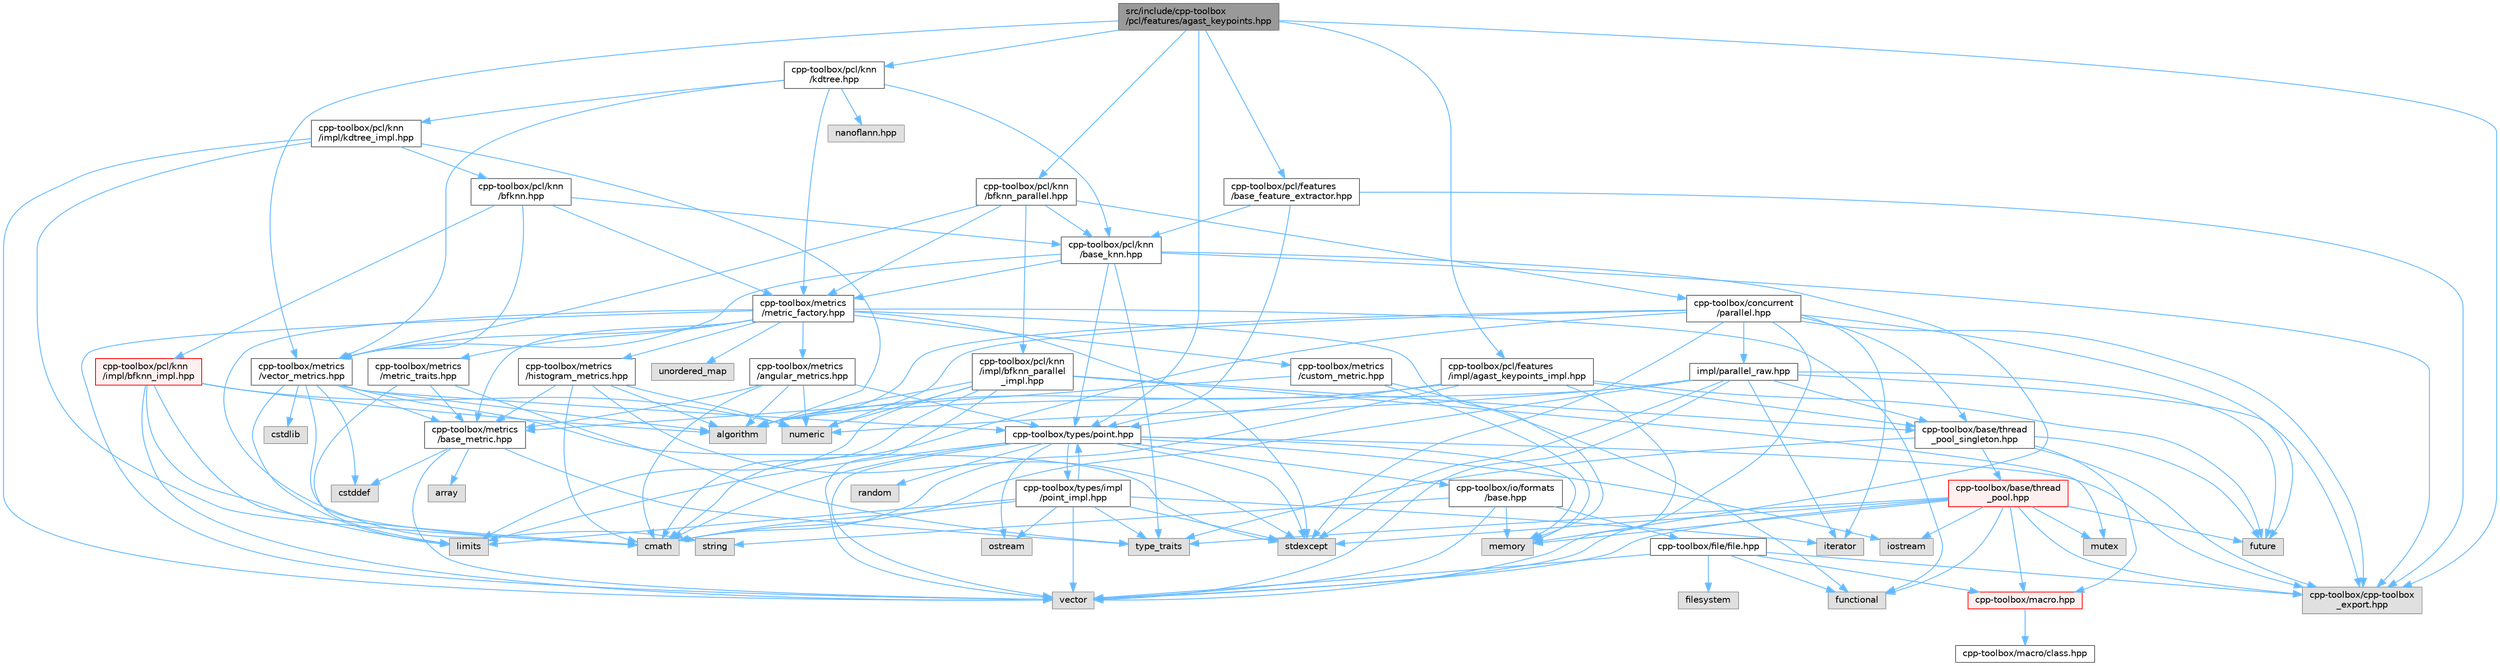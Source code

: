 digraph "src/include/cpp-toolbox/pcl/features/agast_keypoints.hpp"
{
 // LATEX_PDF_SIZE
  bgcolor="transparent";
  edge [fontname=Helvetica,fontsize=10,labelfontname=Helvetica,labelfontsize=10];
  node [fontname=Helvetica,fontsize=10,shape=box,height=0.2,width=0.4];
  Node1 [id="Node000001",label="src/include/cpp-toolbox\l/pcl/features/agast_keypoints.hpp",height=0.2,width=0.4,color="gray40", fillcolor="grey60", style="filled", fontcolor="black",tooltip=" "];
  Node1 -> Node2 [id="edge1_Node000001_Node000002",color="steelblue1",style="solid",tooltip=" "];
  Node2 [id="Node000002",label="cpp-toolbox/cpp-toolbox\l_export.hpp",height=0.2,width=0.4,color="grey60", fillcolor="#E0E0E0", style="filled",tooltip=" "];
  Node1 -> Node3 [id="edge2_Node000001_Node000003",color="steelblue1",style="solid",tooltip=" "];
  Node3 [id="Node000003",label="cpp-toolbox/pcl/features\l/base_feature_extractor.hpp",height=0.2,width=0.4,color="grey40", fillcolor="white", style="filled",URL="$base__feature__extractor_8hpp.html",tooltip=" "];
  Node3 -> Node2 [id="edge3_Node000003_Node000002",color="steelblue1",style="solid",tooltip=" "];
  Node3 -> Node4 [id="edge4_Node000003_Node000004",color="steelblue1",style="solid",tooltip=" "];
  Node4 [id="Node000004",label="cpp-toolbox/pcl/knn\l/base_knn.hpp",height=0.2,width=0.4,color="grey40", fillcolor="white", style="filled",URL="$base__knn_8hpp.html",tooltip=" "];
  Node4 -> Node5 [id="edge5_Node000004_Node000005",color="steelblue1",style="solid",tooltip=" "];
  Node5 [id="Node000005",label="memory",height=0.2,width=0.4,color="grey60", fillcolor="#E0E0E0", style="filled",tooltip=" "];
  Node4 -> Node6 [id="edge6_Node000004_Node000006",color="steelblue1",style="solid",tooltip=" "];
  Node6 [id="Node000006",label="type_traits",height=0.2,width=0.4,color="grey60", fillcolor="#E0E0E0", style="filled",tooltip=" "];
  Node4 -> Node2 [id="edge7_Node000004_Node000002",color="steelblue1",style="solid",tooltip=" "];
  Node4 -> Node7 [id="edge8_Node000004_Node000007",color="steelblue1",style="solid",tooltip=" "];
  Node7 [id="Node000007",label="cpp-toolbox/types/point.hpp",height=0.2,width=0.4,color="grey40", fillcolor="white", style="filled",URL="$point_8hpp.html",tooltip=" "];
  Node7 -> Node8 [id="edge9_Node000007_Node000008",color="steelblue1",style="solid",tooltip=" "];
  Node8 [id="Node000008",label="cmath",height=0.2,width=0.4,color="grey60", fillcolor="#E0E0E0", style="filled",tooltip=" "];
  Node7 -> Node9 [id="edge10_Node000007_Node000009",color="steelblue1",style="solid",tooltip=" "];
  Node9 [id="Node000009",label="iostream",height=0.2,width=0.4,color="grey60", fillcolor="#E0E0E0", style="filled",tooltip=" "];
  Node7 -> Node10 [id="edge11_Node000007_Node000010",color="steelblue1",style="solid",tooltip=" "];
  Node10 [id="Node000010",label="limits",height=0.2,width=0.4,color="grey60", fillcolor="#E0E0E0", style="filled",tooltip=" "];
  Node7 -> Node5 [id="edge12_Node000007_Node000005",color="steelblue1",style="solid",tooltip=" "];
  Node7 -> Node11 [id="edge13_Node000007_Node000011",color="steelblue1",style="solid",tooltip=" "];
  Node11 [id="Node000011",label="ostream",height=0.2,width=0.4,color="grey60", fillcolor="#E0E0E0", style="filled",tooltip=" "];
  Node7 -> Node12 [id="edge14_Node000007_Node000012",color="steelblue1",style="solid",tooltip=" "];
  Node12 [id="Node000012",label="random",height=0.2,width=0.4,color="grey60", fillcolor="#E0E0E0", style="filled",tooltip=" "];
  Node7 -> Node13 [id="edge15_Node000007_Node000013",color="steelblue1",style="solid",tooltip=" "];
  Node13 [id="Node000013",label="stdexcept",height=0.2,width=0.4,color="grey60", fillcolor="#E0E0E0", style="filled",tooltip=" "];
  Node7 -> Node14 [id="edge16_Node000007_Node000014",color="steelblue1",style="solid",tooltip=" "];
  Node14 [id="Node000014",label="vector",height=0.2,width=0.4,color="grey60", fillcolor="#E0E0E0", style="filled",tooltip=" "];
  Node7 -> Node2 [id="edge17_Node000007_Node000002",color="steelblue1",style="solid",tooltip=" "];
  Node7 -> Node15 [id="edge18_Node000007_Node000015",color="steelblue1",style="solid",tooltip=" "];
  Node15 [id="Node000015",label="cpp-toolbox/io/formats\l/base.hpp",height=0.2,width=0.4,color="grey40", fillcolor="white", style="filled",URL="$io_2formats_2base_8hpp.html",tooltip=" "];
  Node15 -> Node5 [id="edge19_Node000015_Node000005",color="steelblue1",style="solid",tooltip=" "];
  Node15 -> Node16 [id="edge20_Node000015_Node000016",color="steelblue1",style="solid",tooltip=" "];
  Node16 [id="Node000016",label="string",height=0.2,width=0.4,color="grey60", fillcolor="#E0E0E0", style="filled",tooltip=" "];
  Node15 -> Node14 [id="edge21_Node000015_Node000014",color="steelblue1",style="solid",tooltip=" "];
  Node15 -> Node17 [id="edge22_Node000015_Node000017",color="steelblue1",style="solid",tooltip=" "];
  Node17 [id="Node000017",label="cpp-toolbox/file/file.hpp",height=0.2,width=0.4,color="grey40", fillcolor="white", style="filled",URL="$file_8hpp.html",tooltip=" "];
  Node17 -> Node18 [id="edge23_Node000017_Node000018",color="steelblue1",style="solid",tooltip=" "];
  Node18 [id="Node000018",label="filesystem",height=0.2,width=0.4,color="grey60", fillcolor="#E0E0E0", style="filled",tooltip=" "];
  Node17 -> Node19 [id="edge24_Node000017_Node000019",color="steelblue1",style="solid",tooltip=" "];
  Node19 [id="Node000019",label="functional",height=0.2,width=0.4,color="grey60", fillcolor="#E0E0E0", style="filled",tooltip=" "];
  Node17 -> Node14 [id="edge25_Node000017_Node000014",color="steelblue1",style="solid",tooltip=" "];
  Node17 -> Node2 [id="edge26_Node000017_Node000002",color="steelblue1",style="solid",tooltip=" "];
  Node17 -> Node20 [id="edge27_Node000017_Node000020",color="steelblue1",style="solid",tooltip=" "];
  Node20 [id="Node000020",label="cpp-toolbox/macro.hpp",height=0.2,width=0.4,color="red", fillcolor="#FFF0F0", style="filled",URL="$macro_8hpp.html",tooltip="通用的编译器、平台、架构检测和实用宏定义 / Common macros for compiler, platform, architecture detection and utility macro..."];
  Node20 -> Node21 [id="edge28_Node000020_Node000021",color="steelblue1",style="solid",tooltip=" "];
  Node21 [id="Node000021",label="cpp-toolbox/macro/class.hpp",height=0.2,width=0.4,color="grey40", fillcolor="white", style="filled",URL="$class_8hpp.html",tooltip=" "];
  Node7 -> Node25 [id="edge29_Node000007_Node000025",color="steelblue1",style="solid",tooltip=" "];
  Node25 [id="Node000025",label="cpp-toolbox/types/impl\l/point_impl.hpp",height=0.2,width=0.4,color="grey40", fillcolor="white", style="filled",URL="$point__impl_8hpp.html",tooltip=" "];
  Node25 -> Node8 [id="edge30_Node000025_Node000008",color="steelblue1",style="solid",tooltip=" "];
  Node25 -> Node26 [id="edge31_Node000025_Node000026",color="steelblue1",style="solid",tooltip=" "];
  Node26 [id="Node000026",label="iterator",height=0.2,width=0.4,color="grey60", fillcolor="#E0E0E0", style="filled",tooltip=" "];
  Node25 -> Node10 [id="edge32_Node000025_Node000010",color="steelblue1",style="solid",tooltip=" "];
  Node25 -> Node11 [id="edge33_Node000025_Node000011",color="steelblue1",style="solid",tooltip=" "];
  Node25 -> Node13 [id="edge34_Node000025_Node000013",color="steelblue1",style="solid",tooltip=" "];
  Node25 -> Node6 [id="edge35_Node000025_Node000006",color="steelblue1",style="solid",tooltip=" "];
  Node25 -> Node14 [id="edge36_Node000025_Node000014",color="steelblue1",style="solid",tooltip=" "];
  Node25 -> Node7 [id="edge37_Node000025_Node000007",color="steelblue1",style="solid",tooltip=" "];
  Node4 -> Node27 [id="edge38_Node000004_Node000027",color="steelblue1",style="solid",tooltip=" "];
  Node27 [id="Node000027",label="cpp-toolbox/metrics\l/vector_metrics.hpp",height=0.2,width=0.4,color="grey40", fillcolor="white", style="filled",URL="$vector__metrics_8hpp.html",tooltip=" "];
  Node27 -> Node28 [id="edge39_Node000027_Node000028",color="steelblue1",style="solid",tooltip=" "];
  Node28 [id="Node000028",label="algorithm",height=0.2,width=0.4,color="grey60", fillcolor="#E0E0E0", style="filled",tooltip=" "];
  Node27 -> Node8 [id="edge40_Node000027_Node000008",color="steelblue1",style="solid",tooltip=" "];
  Node27 -> Node29 [id="edge41_Node000027_Node000029",color="steelblue1",style="solid",tooltip=" "];
  Node29 [id="Node000029",label="cstddef",height=0.2,width=0.4,color="grey60", fillcolor="#E0E0E0", style="filled",tooltip=" "];
  Node27 -> Node30 [id="edge42_Node000027_Node000030",color="steelblue1",style="solid",tooltip=" "];
  Node30 [id="Node000030",label="cstdlib",height=0.2,width=0.4,color="grey60", fillcolor="#E0E0E0", style="filled",tooltip=" "];
  Node27 -> Node10 [id="edge43_Node000027_Node000010",color="steelblue1",style="solid",tooltip=" "];
  Node27 -> Node13 [id="edge44_Node000027_Node000013",color="steelblue1",style="solid",tooltip=" "];
  Node27 -> Node31 [id="edge45_Node000027_Node000031",color="steelblue1",style="solid",tooltip=" "];
  Node31 [id="Node000031",label="cpp-toolbox/metrics\l/base_metric.hpp",height=0.2,width=0.4,color="grey40", fillcolor="white", style="filled",URL="$base__metric_8hpp.html",tooltip=" "];
  Node31 -> Node29 [id="edge46_Node000031_Node000029",color="steelblue1",style="solid",tooltip=" "];
  Node31 -> Node14 [id="edge47_Node000031_Node000014",color="steelblue1",style="solid",tooltip=" "];
  Node31 -> Node32 [id="edge48_Node000031_Node000032",color="steelblue1",style="solid",tooltip=" "];
  Node32 [id="Node000032",label="array",height=0.2,width=0.4,color="grey60", fillcolor="#E0E0E0", style="filled",tooltip=" "];
  Node31 -> Node6 [id="edge49_Node000031_Node000006",color="steelblue1",style="solid",tooltip=" "];
  Node27 -> Node7 [id="edge50_Node000027_Node000007",color="steelblue1",style="solid",tooltip=" "];
  Node4 -> Node33 [id="edge51_Node000004_Node000033",color="steelblue1",style="solid",tooltip=" "];
  Node33 [id="Node000033",label="cpp-toolbox/metrics\l/metric_factory.hpp",height=0.2,width=0.4,color="grey40", fillcolor="white", style="filled",URL="$metric__factory_8hpp.html",tooltip=" "];
  Node33 -> Node5 [id="edge52_Node000033_Node000005",color="steelblue1",style="solid",tooltip=" "];
  Node33 -> Node16 [id="edge53_Node000033_Node000016",color="steelblue1",style="solid",tooltip=" "];
  Node33 -> Node34 [id="edge54_Node000033_Node000034",color="steelblue1",style="solid",tooltip=" "];
  Node34 [id="Node000034",label="unordered_map",height=0.2,width=0.4,color="grey60", fillcolor="#E0E0E0", style="filled",tooltip=" "];
  Node33 -> Node19 [id="edge55_Node000033_Node000019",color="steelblue1",style="solid",tooltip=" "];
  Node33 -> Node13 [id="edge56_Node000033_Node000013",color="steelblue1",style="solid",tooltip=" "];
  Node33 -> Node14 [id="edge57_Node000033_Node000014",color="steelblue1",style="solid",tooltip=" "];
  Node33 -> Node31 [id="edge58_Node000033_Node000031",color="steelblue1",style="solid",tooltip=" "];
  Node33 -> Node35 [id="edge59_Node000033_Node000035",color="steelblue1",style="solid",tooltip=" "];
  Node35 [id="Node000035",label="cpp-toolbox/metrics\l/metric_traits.hpp",height=0.2,width=0.4,color="grey40", fillcolor="white", style="filled",URL="$metric__traits_8hpp.html",tooltip=" "];
  Node35 -> Node6 [id="edge60_Node000035_Node000006",color="steelblue1",style="solid",tooltip=" "];
  Node35 -> Node10 [id="edge61_Node000035_Node000010",color="steelblue1",style="solid",tooltip=" "];
  Node35 -> Node31 [id="edge62_Node000035_Node000031",color="steelblue1",style="solid",tooltip=" "];
  Node33 -> Node27 [id="edge63_Node000033_Node000027",color="steelblue1",style="solid",tooltip=" "];
  Node33 -> Node36 [id="edge64_Node000033_Node000036",color="steelblue1",style="solid",tooltip=" "];
  Node36 [id="Node000036",label="cpp-toolbox/metrics\l/histogram_metrics.hpp",height=0.2,width=0.4,color="grey40", fillcolor="white", style="filled",URL="$histogram__metrics_8hpp.html",tooltip=" "];
  Node36 -> Node28 [id="edge65_Node000036_Node000028",color="steelblue1",style="solid",tooltip=" "];
  Node36 -> Node8 [id="edge66_Node000036_Node000008",color="steelblue1",style="solid",tooltip=" "];
  Node36 -> Node37 [id="edge67_Node000036_Node000037",color="steelblue1",style="solid",tooltip=" "];
  Node37 [id="Node000037",label="numeric",height=0.2,width=0.4,color="grey60", fillcolor="#E0E0E0", style="filled",tooltip=" "];
  Node36 -> Node13 [id="edge68_Node000036_Node000013",color="steelblue1",style="solid",tooltip=" "];
  Node36 -> Node31 [id="edge69_Node000036_Node000031",color="steelblue1",style="solid",tooltip=" "];
  Node33 -> Node38 [id="edge70_Node000033_Node000038",color="steelblue1",style="solid",tooltip=" "];
  Node38 [id="Node000038",label="cpp-toolbox/metrics\l/angular_metrics.hpp",height=0.2,width=0.4,color="grey40", fillcolor="white", style="filled",URL="$angular__metrics_8hpp.html",tooltip=" "];
  Node38 -> Node28 [id="edge71_Node000038_Node000028",color="steelblue1",style="solid",tooltip=" "];
  Node38 -> Node8 [id="edge72_Node000038_Node000008",color="steelblue1",style="solid",tooltip=" "];
  Node38 -> Node37 [id="edge73_Node000038_Node000037",color="steelblue1",style="solid",tooltip=" "];
  Node38 -> Node31 [id="edge74_Node000038_Node000031",color="steelblue1",style="solid",tooltip=" "];
  Node38 -> Node7 [id="edge75_Node000038_Node000007",color="steelblue1",style="solid",tooltip=" "];
  Node33 -> Node39 [id="edge76_Node000033_Node000039",color="steelblue1",style="solid",tooltip=" "];
  Node39 [id="Node000039",label="cpp-toolbox/metrics\l/custom_metric.hpp",height=0.2,width=0.4,color="grey40", fillcolor="white", style="filled",URL="$custom__metric_8hpp.html",tooltip=" "];
  Node39 -> Node19 [id="edge77_Node000039_Node000019",color="steelblue1",style="solid",tooltip=" "];
  Node39 -> Node5 [id="edge78_Node000039_Node000005",color="steelblue1",style="solid",tooltip=" "];
  Node39 -> Node31 [id="edge79_Node000039_Node000031",color="steelblue1",style="solid",tooltip=" "];
  Node3 -> Node7 [id="edge80_Node000003_Node000007",color="steelblue1",style="solid",tooltip=" "];
  Node1 -> Node40 [id="edge81_Node000001_Node000040",color="steelblue1",style="solid",tooltip=" "];
  Node40 [id="Node000040",label="cpp-toolbox/pcl/knn\l/kdtree.hpp",height=0.2,width=0.4,color="grey40", fillcolor="white", style="filled",URL="$kdtree_8hpp.html",tooltip=" "];
  Node40 -> Node4 [id="edge82_Node000040_Node000004",color="steelblue1",style="solid",tooltip=" "];
  Node40 -> Node33 [id="edge83_Node000040_Node000033",color="steelblue1",style="solid",tooltip=" "];
  Node40 -> Node27 [id="edge84_Node000040_Node000027",color="steelblue1",style="solid",tooltip=" "];
  Node40 -> Node41 [id="edge85_Node000040_Node000041",color="steelblue1",style="solid",tooltip=" "];
  Node41 [id="Node000041",label="nanoflann.hpp",height=0.2,width=0.4,color="grey60", fillcolor="#E0E0E0", style="filled",tooltip=" "];
  Node40 -> Node42 [id="edge86_Node000040_Node000042",color="steelblue1",style="solid",tooltip=" "];
  Node42 [id="Node000042",label="cpp-toolbox/pcl/knn\l/impl/kdtree_impl.hpp",height=0.2,width=0.4,color="grey40", fillcolor="white", style="filled",URL="$kdtree__impl_8hpp.html",tooltip=" "];
  Node42 -> Node28 [id="edge87_Node000042_Node000028",color="steelblue1",style="solid",tooltip=" "];
  Node42 -> Node8 [id="edge88_Node000042_Node000008",color="steelblue1",style="solid",tooltip=" "];
  Node42 -> Node14 [id="edge89_Node000042_Node000014",color="steelblue1",style="solid",tooltip=" "];
  Node42 -> Node43 [id="edge90_Node000042_Node000043",color="steelblue1",style="solid",tooltip=" "];
  Node43 [id="Node000043",label="cpp-toolbox/pcl/knn\l/bfknn.hpp",height=0.2,width=0.4,color="grey40", fillcolor="white", style="filled",URL="$bfknn_8hpp.html",tooltip=" "];
  Node43 -> Node4 [id="edge91_Node000043_Node000004",color="steelblue1",style="solid",tooltip=" "];
  Node43 -> Node33 [id="edge92_Node000043_Node000033",color="steelblue1",style="solid",tooltip=" "];
  Node43 -> Node27 [id="edge93_Node000043_Node000027",color="steelblue1",style="solid",tooltip=" "];
  Node43 -> Node44 [id="edge94_Node000043_Node000044",color="steelblue1",style="solid",tooltip=" "];
  Node44 [id="Node000044",label="cpp-toolbox/pcl/knn\l/impl/bfknn_impl.hpp",height=0.2,width=0.4,color="red", fillcolor="#FFF0F0", style="filled",URL="$bfknn__impl_8hpp.html",tooltip=" "];
  Node44 -> Node28 [id="edge95_Node000044_Node000028",color="steelblue1",style="solid",tooltip=" "];
  Node44 -> Node8 [id="edge96_Node000044_Node000008",color="steelblue1",style="solid",tooltip=" "];
  Node44 -> Node10 [id="edge97_Node000044_Node000010",color="steelblue1",style="solid",tooltip=" "];
  Node44 -> Node37 [id="edge98_Node000044_Node000037",color="steelblue1",style="solid",tooltip=" "];
  Node44 -> Node14 [id="edge99_Node000044_Node000014",color="steelblue1",style="solid",tooltip=" "];
  Node1 -> Node46 [id="edge100_Node000001_Node000046",color="steelblue1",style="solid",tooltip=" "];
  Node46 [id="Node000046",label="cpp-toolbox/pcl/knn\l/bfknn_parallel.hpp",height=0.2,width=0.4,color="grey40", fillcolor="white", style="filled",URL="$bfknn__parallel_8hpp.html",tooltip=" "];
  Node46 -> Node47 [id="edge101_Node000046_Node000047",color="steelblue1",style="solid",tooltip=" "];
  Node47 [id="Node000047",label="cpp-toolbox/concurrent\l/parallel.hpp",height=0.2,width=0.4,color="grey40", fillcolor="white", style="filled",URL="$parallel_8hpp.html",tooltip=" "];
  Node47 -> Node28 [id="edge102_Node000047_Node000028",color="steelblue1",style="solid",tooltip=" "];
  Node47 -> Node8 [id="edge103_Node000047_Node000008",color="steelblue1",style="solid",tooltip=" "];
  Node47 -> Node48 [id="edge104_Node000047_Node000048",color="steelblue1",style="solid",tooltip=" "];
  Node48 [id="Node000048",label="future",height=0.2,width=0.4,color="grey60", fillcolor="#E0E0E0", style="filled",tooltip=" "];
  Node47 -> Node26 [id="edge105_Node000047_Node000026",color="steelblue1",style="solid",tooltip=" "];
  Node47 -> Node37 [id="edge106_Node000047_Node000037",color="steelblue1",style="solid",tooltip=" "];
  Node47 -> Node13 [id="edge107_Node000047_Node000013",color="steelblue1",style="solid",tooltip=" "];
  Node47 -> Node14 [id="edge108_Node000047_Node000014",color="steelblue1",style="solid",tooltip=" "];
  Node47 -> Node2 [id="edge109_Node000047_Node000002",color="steelblue1",style="solid",tooltip=" "];
  Node47 -> Node49 [id="edge110_Node000047_Node000049",color="steelblue1",style="solid",tooltip=" "];
  Node49 [id="Node000049",label="cpp-toolbox/base/thread\l_pool_singleton.hpp",height=0.2,width=0.4,color="grey40", fillcolor="white", style="filled",URL="$thread__pool__singleton_8hpp.html",tooltip=" "];
  Node49 -> Node48 [id="edge111_Node000049_Node000048",color="steelblue1",style="solid",tooltip=" "];
  Node49 -> Node6 [id="edge112_Node000049_Node000006",color="steelblue1",style="solid",tooltip=" "];
  Node49 -> Node2 [id="edge113_Node000049_Node000002",color="steelblue1",style="solid",tooltip=" "];
  Node49 -> Node20 [id="edge114_Node000049_Node000020",color="steelblue1",style="solid",tooltip=" "];
  Node49 -> Node50 [id="edge115_Node000049_Node000050",color="steelblue1",style="solid",tooltip=" "];
  Node50 [id="Node000050",label="cpp-toolbox/base/thread\l_pool.hpp",height=0.2,width=0.4,color="red", fillcolor="#FFF0F0", style="filled",URL="$thread__pool_8hpp.html",tooltip=" "];
  Node50 -> Node19 [id="edge116_Node000050_Node000019",color="steelblue1",style="solid",tooltip=" "];
  Node50 -> Node48 [id="edge117_Node000050_Node000048",color="steelblue1",style="solid",tooltip=" "];
  Node50 -> Node9 [id="edge118_Node000050_Node000009",color="steelblue1",style="solid",tooltip=" "];
  Node50 -> Node5 [id="edge119_Node000050_Node000005",color="steelblue1",style="solid",tooltip=" "];
  Node50 -> Node53 [id="edge120_Node000050_Node000053",color="steelblue1",style="solid",tooltip=" "];
  Node53 [id="Node000053",label="mutex",height=0.2,width=0.4,color="grey60", fillcolor="#E0E0E0", style="filled",tooltip=" "];
  Node50 -> Node13 [id="edge121_Node000050_Node000013",color="steelblue1",style="solid",tooltip=" "];
  Node50 -> Node6 [id="edge122_Node000050_Node000006",color="steelblue1",style="solid",tooltip=" "];
  Node50 -> Node14 [id="edge123_Node000050_Node000014",color="steelblue1",style="solid",tooltip=" "];
  Node50 -> Node2 [id="edge124_Node000050_Node000002",color="steelblue1",style="solid",tooltip=" "];
  Node50 -> Node20 [id="edge125_Node000050_Node000020",color="steelblue1",style="solid",tooltip=" "];
  Node47 -> Node57 [id="edge126_Node000047_Node000057",color="steelblue1",style="solid",tooltip=" "];
  Node57 [id="Node000057",label="impl/parallel_raw.hpp",height=0.2,width=0.4,color="grey40", fillcolor="white", style="filled",URL="$parallel__raw_8hpp.html",tooltip=" "];
  Node57 -> Node28 [id="edge127_Node000057_Node000028",color="steelblue1",style="solid",tooltip=" "];
  Node57 -> Node8 [id="edge128_Node000057_Node000008",color="steelblue1",style="solid",tooltip=" "];
  Node57 -> Node48 [id="edge129_Node000057_Node000048",color="steelblue1",style="solid",tooltip=" "];
  Node57 -> Node26 [id="edge130_Node000057_Node000026",color="steelblue1",style="solid",tooltip=" "];
  Node57 -> Node37 [id="edge131_Node000057_Node000037",color="steelblue1",style="solid",tooltip=" "];
  Node57 -> Node13 [id="edge132_Node000057_Node000013",color="steelblue1",style="solid",tooltip=" "];
  Node57 -> Node14 [id="edge133_Node000057_Node000014",color="steelblue1",style="solid",tooltip=" "];
  Node57 -> Node49 [id="edge134_Node000057_Node000049",color="steelblue1",style="solid",tooltip=" "];
  Node57 -> Node2 [id="edge135_Node000057_Node000002",color="steelblue1",style="solid",tooltip=" "];
  Node46 -> Node4 [id="edge136_Node000046_Node000004",color="steelblue1",style="solid",tooltip=" "];
  Node46 -> Node33 [id="edge137_Node000046_Node000033",color="steelblue1",style="solid",tooltip=" "];
  Node46 -> Node27 [id="edge138_Node000046_Node000027",color="steelblue1",style="solid",tooltip=" "];
  Node46 -> Node58 [id="edge139_Node000046_Node000058",color="steelblue1",style="solid",tooltip=" "];
  Node58 [id="Node000058",label="cpp-toolbox/pcl/knn\l/impl/bfknn_parallel\l_impl.hpp",height=0.2,width=0.4,color="grey40", fillcolor="white", style="filled",URL="$bfknn__parallel__impl_8hpp.html",tooltip=" "];
  Node58 -> Node28 [id="edge140_Node000058_Node000028",color="steelblue1",style="solid",tooltip=" "];
  Node58 -> Node8 [id="edge141_Node000058_Node000008",color="steelblue1",style="solid",tooltip=" "];
  Node58 -> Node10 [id="edge142_Node000058_Node000010",color="steelblue1",style="solid",tooltip=" "];
  Node58 -> Node53 [id="edge143_Node000058_Node000053",color="steelblue1",style="solid",tooltip=" "];
  Node58 -> Node37 [id="edge144_Node000058_Node000037",color="steelblue1",style="solid",tooltip=" "];
  Node58 -> Node14 [id="edge145_Node000058_Node000014",color="steelblue1",style="solid",tooltip=" "];
  Node58 -> Node49 [id="edge146_Node000058_Node000049",color="steelblue1",style="solid",tooltip=" "];
  Node1 -> Node7 [id="edge147_Node000001_Node000007",color="steelblue1",style="solid",tooltip=" "];
  Node1 -> Node27 [id="edge148_Node000001_Node000027",color="steelblue1",style="solid",tooltip=" "];
  Node1 -> Node59 [id="edge149_Node000001_Node000059",color="steelblue1",style="solid",tooltip=" "];
  Node59 [id="Node000059",label="cpp-toolbox/pcl/features\l/impl/agast_keypoints_impl.hpp",height=0.2,width=0.4,color="grey40", fillcolor="white", style="filled",URL="$agast__keypoints__impl_8hpp.html",tooltip=" "];
  Node59 -> Node49 [id="edge150_Node000059_Node000049",color="steelblue1",style="solid",tooltip=" "];
  Node59 -> Node7 [id="edge151_Node000059_Node000007",color="steelblue1",style="solid",tooltip=" "];
  Node59 -> Node28 [id="edge152_Node000059_Node000028",color="steelblue1",style="solid",tooltip=" "];
  Node59 -> Node8 [id="edge153_Node000059_Node000008",color="steelblue1",style="solid",tooltip=" "];
  Node59 -> Node48 [id="edge154_Node000059_Node000048",color="steelblue1",style="solid",tooltip=" "];
  Node59 -> Node14 [id="edge155_Node000059_Node000014",color="steelblue1",style="solid",tooltip=" "];
}
